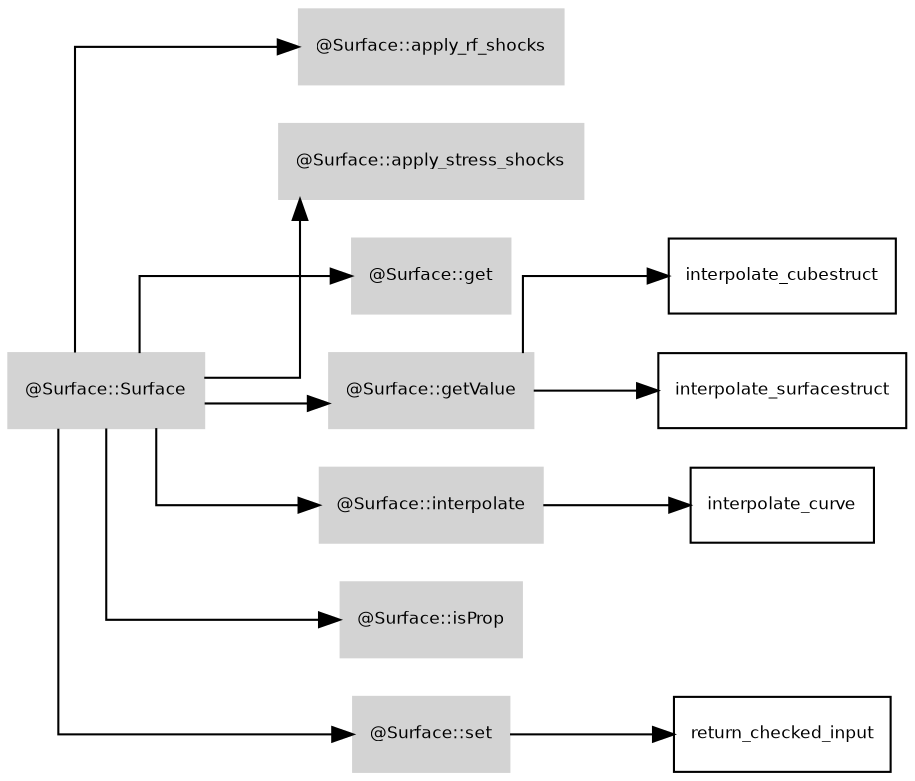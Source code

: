 digraph G {
	fontname = "Bitstream Vera Sans"
	fontsize = 8
	node [
		fontname = "Bitstream Vera Sans"
		fontsize = 8
		shape = "record"
	]
	edge [
		fontname = "Bitstream Vera Sans"
		fontsize = 8
	]
	graph [splines=ortho];
	rankdir=LR;
	subgraph class_Surface {
		style=filled;
		node [style=filled,color=lightgrey];
		"@Surface::Surface" -> "@Surface::apply_rf_shocks"
		"@Surface::Surface" -> "@Surface::apply_stress_shocks"
		"@Surface::Surface" -> "@Surface::get"
		"@Surface::Surface" -> "@Surface::getValue"
		"@Surface::Surface" -> "@Surface::interpolate"
		"@Surface::Surface" -> "@Surface::isProp"
		"@Surface::Surface" -> "@Surface::set"
		label = "@Surface";
	}
"@Surface::getValue" 	 -> 	 "interpolate_cubestruct"
"@Surface::getValue" 	 -> 	 "interpolate_surfacestruct"
"@Surface::interpolate" 	 -> 	 "interpolate_curve"
"@Surface::set" 	 -> 	 "return_checked_input"
}
